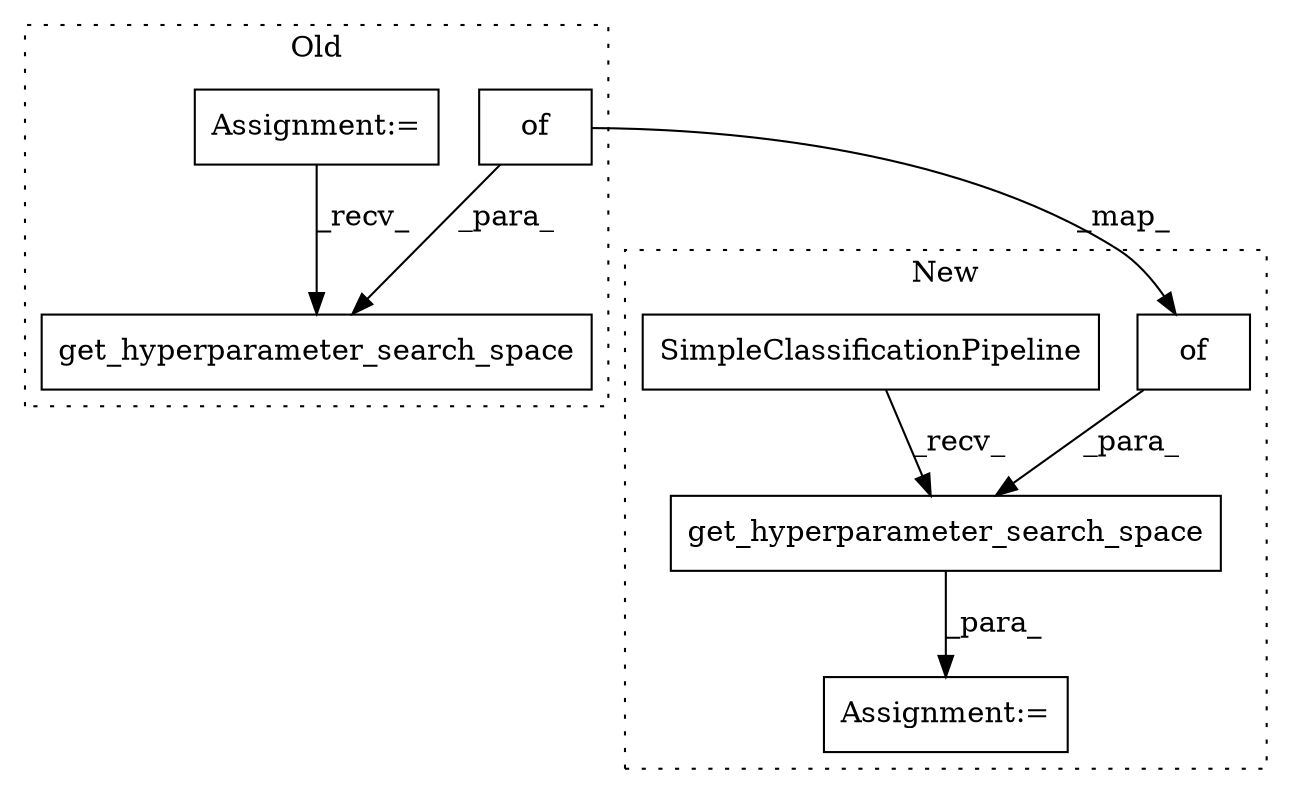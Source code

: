 digraph G {
subgraph cluster0 {
1 [label="get_hyperparameter_search_space" a="32" s="8541,8594" l="32,1" shape="box"];
4 [label="of" a="32" s="8577,8593" l="3,1" shape="box"];
6 [label="Assignment:=" a="7" s="8475" l="28" shape="box"];
label = "Old";
style="dotted";
}
subgraph cluster1 {
2 [label="get_hyperparameter_search_space" a="32" s="7870,7920" l="32,1" shape="box"];
3 [label="Assignment:=" a="7" s="7838" l="1" shape="box"];
5 [label="of" a="32" s="7813,7829" l="3,1" shape="box"];
7 [label="SimpleClassificationPipeline" a="32" s="7839" l="30" shape="box"];
label = "New";
style="dotted";
}
2 -> 3 [label="_para_"];
4 -> 5 [label="_map_"];
4 -> 1 [label="_para_"];
5 -> 2 [label="_para_"];
6 -> 1 [label="_recv_"];
7 -> 2 [label="_recv_"];
}